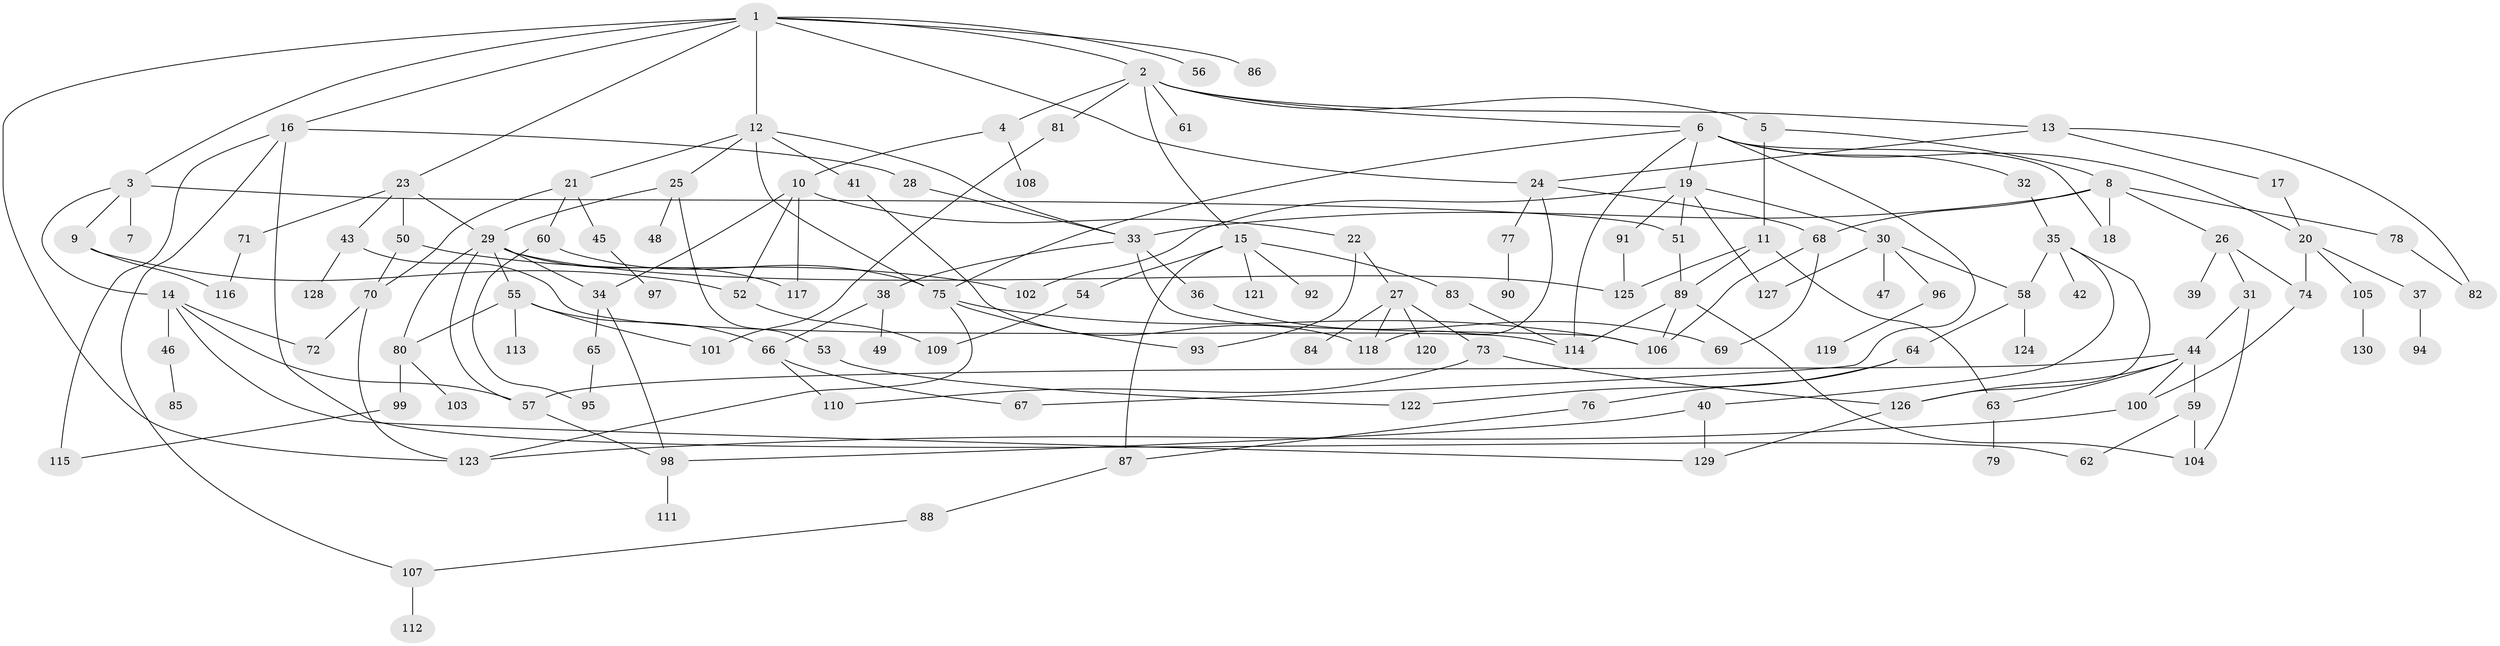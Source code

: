 // coarse degree distribution, {8: 0.046511627906976744, 7: 0.05813953488372093, 4: 0.1511627906976744, 2: 0.2558139534883721, 5: 0.08139534883720931, 6: 0.05813953488372093, 3: 0.12790697674418605, 9: 0.011627906976744186, 1: 0.20930232558139536}
// Generated by graph-tools (version 1.1) at 2025/23/03/03/25 07:23:32]
// undirected, 130 vertices, 190 edges
graph export_dot {
graph [start="1"]
  node [color=gray90,style=filled];
  1;
  2;
  3;
  4;
  5;
  6;
  7;
  8;
  9;
  10;
  11;
  12;
  13;
  14;
  15;
  16;
  17;
  18;
  19;
  20;
  21;
  22;
  23;
  24;
  25;
  26;
  27;
  28;
  29;
  30;
  31;
  32;
  33;
  34;
  35;
  36;
  37;
  38;
  39;
  40;
  41;
  42;
  43;
  44;
  45;
  46;
  47;
  48;
  49;
  50;
  51;
  52;
  53;
  54;
  55;
  56;
  57;
  58;
  59;
  60;
  61;
  62;
  63;
  64;
  65;
  66;
  67;
  68;
  69;
  70;
  71;
  72;
  73;
  74;
  75;
  76;
  77;
  78;
  79;
  80;
  81;
  82;
  83;
  84;
  85;
  86;
  87;
  88;
  89;
  90;
  91;
  92;
  93;
  94;
  95;
  96;
  97;
  98;
  99;
  100;
  101;
  102;
  103;
  104;
  105;
  106;
  107;
  108;
  109;
  110;
  111;
  112;
  113;
  114;
  115;
  116;
  117;
  118;
  119;
  120;
  121;
  122;
  123;
  124;
  125;
  126;
  127;
  128;
  129;
  130;
  1 -- 2;
  1 -- 3;
  1 -- 12;
  1 -- 16;
  1 -- 23;
  1 -- 56;
  1 -- 86;
  1 -- 123;
  1 -- 24;
  2 -- 4;
  2 -- 5;
  2 -- 6;
  2 -- 13;
  2 -- 15;
  2 -- 61;
  2 -- 81;
  3 -- 7;
  3 -- 9;
  3 -- 14;
  3 -- 51;
  4 -- 10;
  4 -- 108;
  5 -- 8;
  5 -- 11;
  6 -- 19;
  6 -- 20;
  6 -- 32;
  6 -- 75;
  6 -- 18;
  6 -- 67;
  6 -- 114;
  8 -- 18;
  8 -- 26;
  8 -- 33;
  8 -- 78;
  8 -- 68;
  9 -- 116;
  9 -- 52;
  10 -- 22;
  10 -- 52;
  10 -- 117;
  10 -- 34;
  11 -- 63;
  11 -- 125;
  11 -- 89;
  12 -- 21;
  12 -- 25;
  12 -- 41;
  12 -- 75;
  12 -- 33;
  13 -- 17;
  13 -- 24;
  13 -- 82;
  14 -- 46;
  14 -- 57;
  14 -- 72;
  14 -- 129;
  15 -- 54;
  15 -- 83;
  15 -- 92;
  15 -- 121;
  15 -- 87;
  16 -- 28;
  16 -- 107;
  16 -- 115;
  16 -- 62;
  17 -- 20;
  19 -- 30;
  19 -- 51;
  19 -- 91;
  19 -- 127;
  19 -- 102;
  20 -- 37;
  20 -- 74;
  20 -- 105;
  21 -- 45;
  21 -- 60;
  21 -- 70;
  22 -- 27;
  22 -- 93;
  23 -- 29;
  23 -- 43;
  23 -- 50;
  23 -- 71;
  24 -- 68;
  24 -- 77;
  24 -- 118;
  25 -- 48;
  25 -- 53;
  25 -- 29;
  26 -- 31;
  26 -- 39;
  26 -- 74;
  27 -- 73;
  27 -- 84;
  27 -- 120;
  27 -- 118;
  28 -- 33;
  29 -- 34;
  29 -- 55;
  29 -- 117;
  29 -- 125;
  29 -- 80;
  29 -- 57;
  30 -- 47;
  30 -- 96;
  30 -- 127;
  30 -- 58;
  31 -- 44;
  31 -- 104;
  32 -- 35;
  33 -- 36;
  33 -- 38;
  33 -- 106;
  34 -- 65;
  34 -- 98;
  35 -- 40;
  35 -- 42;
  35 -- 58;
  35 -- 126;
  36 -- 69;
  37 -- 94;
  38 -- 49;
  38 -- 66;
  40 -- 129;
  40 -- 98;
  41 -- 118;
  43 -- 128;
  43 -- 114;
  44 -- 59;
  44 -- 63;
  44 -- 100;
  44 -- 57;
  44 -- 126;
  45 -- 97;
  46 -- 85;
  50 -- 102;
  50 -- 70;
  51 -- 89;
  52 -- 109;
  53 -- 122;
  54 -- 109;
  55 -- 80;
  55 -- 101;
  55 -- 113;
  55 -- 66;
  57 -- 98;
  58 -- 64;
  58 -- 124;
  59 -- 62;
  59 -- 104;
  60 -- 95;
  60 -- 75;
  63 -- 79;
  64 -- 76;
  64 -- 122;
  65 -- 95;
  66 -- 67;
  66 -- 110;
  68 -- 106;
  68 -- 69;
  70 -- 72;
  70 -- 123;
  71 -- 116;
  73 -- 110;
  73 -- 126;
  74 -- 100;
  75 -- 123;
  75 -- 106;
  75 -- 93;
  76 -- 87;
  77 -- 90;
  78 -- 82;
  80 -- 99;
  80 -- 103;
  81 -- 101;
  83 -- 114;
  87 -- 88;
  88 -- 107;
  89 -- 106;
  89 -- 114;
  89 -- 104;
  91 -- 125;
  96 -- 119;
  98 -- 111;
  99 -- 115;
  100 -- 123;
  105 -- 130;
  107 -- 112;
  126 -- 129;
}
